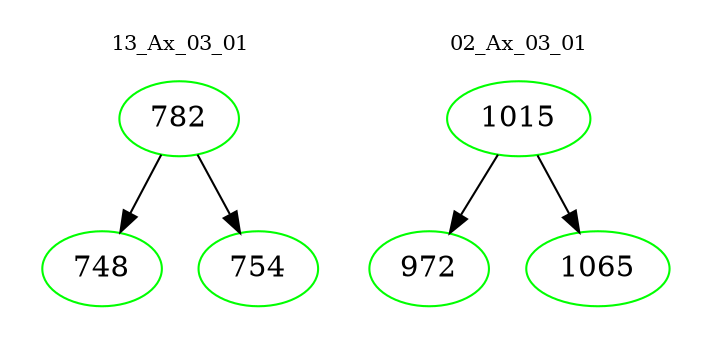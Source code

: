 digraph{
subgraph cluster_0 {
color = white
label = "13_Ax_03_01";
fontsize=10;
T0_782 [label="782", color="green"]
T0_782 -> T0_748 [color="black"]
T0_748 [label="748", color="green"]
T0_782 -> T0_754 [color="black"]
T0_754 [label="754", color="green"]
}
subgraph cluster_1 {
color = white
label = "02_Ax_03_01";
fontsize=10;
T1_1015 [label="1015", color="green"]
T1_1015 -> T1_972 [color="black"]
T1_972 [label="972", color="green"]
T1_1015 -> T1_1065 [color="black"]
T1_1065 [label="1065", color="green"]
}
}
